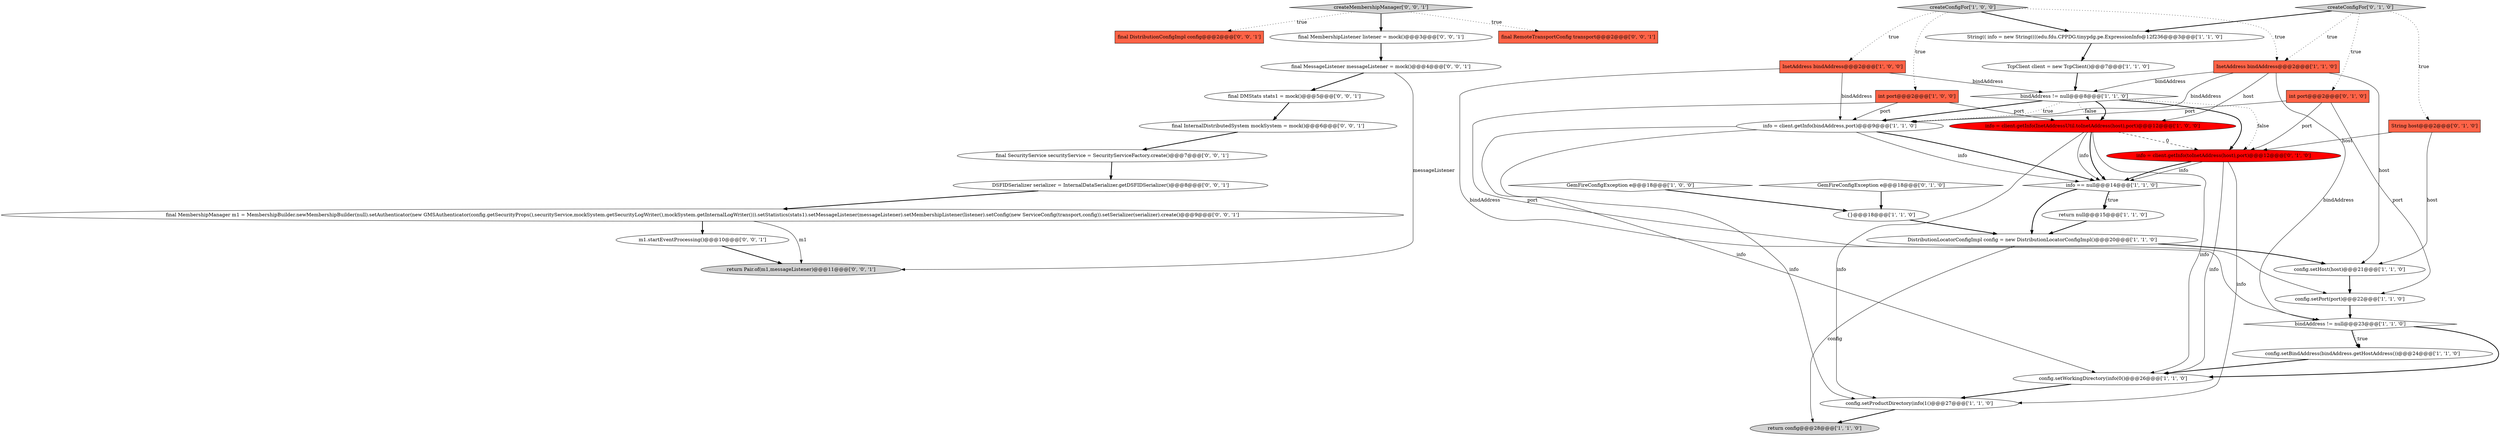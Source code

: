 digraph {
29 [style = filled, label = "createMembershipManager['0', '0', '1']", fillcolor = lightgray, shape = diamond image = "AAA0AAABBB3BBB"];
11 [style = filled, label = "bindAddress != null@@@23@@@['1', '1', '0']", fillcolor = white, shape = diamond image = "AAA0AAABBB1BBB"];
23 [style = filled, label = "GemFireConfigException e@@@18@@@['0', '1', '0']", fillcolor = white, shape = diamond image = "AAA0AAABBB2BBB"];
2 [style = filled, label = "bindAddress != null@@@8@@@['1', '1', '0']", fillcolor = white, shape = diamond image = "AAA0AAABBB1BBB"];
33 [style = filled, label = "final DistributionConfigImpl config@@@2@@@['0', '0', '1']", fillcolor = tomato, shape = box image = "AAA0AAABBB3BBB"];
34 [style = filled, label = "final SecurityService securityService = SecurityServiceFactory.create()@@@7@@@['0', '0', '1']", fillcolor = white, shape = ellipse image = "AAA0AAABBB3BBB"];
8 [style = filled, label = "return config@@@28@@@['1', '1', '0']", fillcolor = lightgray, shape = ellipse image = "AAA0AAABBB1BBB"];
27 [style = filled, label = "final DMStats stats1 = mock()@@@5@@@['0', '0', '1']", fillcolor = white, shape = ellipse image = "AAA0AAABBB3BBB"];
5 [style = filled, label = "InetAddress bindAddress@@@2@@@['1', '0', '0']", fillcolor = tomato, shape = box image = "AAA0AAABBB1BBB"];
17 [style = filled, label = "DistributionLocatorConfigImpl config = new DistributionLocatorConfigImpl()@@@20@@@['1', '1', '0']", fillcolor = white, shape = ellipse image = "AAA0AAABBB1BBB"];
25 [style = filled, label = "int port@@@2@@@['0', '1', '0']", fillcolor = tomato, shape = box image = "AAA0AAABBB2BBB"];
20 [style = filled, label = "config.setBindAddress(bindAddress.getHostAddress())@@@24@@@['1', '1', '0']", fillcolor = white, shape = ellipse image = "AAA0AAABBB1BBB"];
15 [style = filled, label = "InetAddress bindAddress@@@2@@@['1', '1', '0']", fillcolor = tomato, shape = box image = "AAA0AAABBB1BBB"];
16 [style = filled, label = "return null@@@15@@@['1', '1', '0']", fillcolor = white, shape = ellipse image = "AAA0AAABBB1BBB"];
35 [style = filled, label = "DSFIDSerializer serializer = InternalDataSerializer.getDSFIDSerializer()@@@8@@@['0', '0', '1']", fillcolor = white, shape = ellipse image = "AAA0AAABBB3BBB"];
6 [style = filled, label = "String(( info = new String((((edu.fdu.CPPDG.tinypdg.pe.ExpressionInfo@12f236@@@3@@@['1', '1', '0']", fillcolor = white, shape = ellipse image = "AAA0AAABBB1BBB"];
19 [style = filled, label = "config.setWorkingDirectory(info(0()@@@26@@@['1', '1', '0']", fillcolor = white, shape = ellipse image = "AAA0AAABBB1BBB"];
0 [style = filled, label = "info == null@@@14@@@['1', '1', '0']", fillcolor = white, shape = diamond image = "AAA0AAABBB1BBB"];
37 [style = filled, label = "final MembershipListener listener = mock()@@@3@@@['0', '0', '1']", fillcolor = white, shape = ellipse image = "AAA0AAABBB3BBB"];
32 [style = filled, label = "m1.startEventProcessing()@@@10@@@['0', '0', '1']", fillcolor = white, shape = ellipse image = "AAA0AAABBB3BBB"];
3 [style = filled, label = "info = client.getInfo(InetAddressUtil.toInetAddress(host),port)@@@12@@@['1', '0', '0']", fillcolor = red, shape = ellipse image = "AAA1AAABBB1BBB"];
14 [style = filled, label = "config.setPort(port)@@@22@@@['1', '1', '0']", fillcolor = white, shape = ellipse image = "AAA0AAABBB1BBB"];
26 [style = filled, label = "final RemoteTransportConfig transport@@@2@@@['0', '0', '1']", fillcolor = tomato, shape = box image = "AAA0AAABBB3BBB"];
13 [style = filled, label = "{}@@@18@@@['1', '1', '0']", fillcolor = white, shape = ellipse image = "AAA0AAABBB1BBB"];
9 [style = filled, label = "int port@@@2@@@['1', '0', '0']", fillcolor = tomato, shape = box image = "AAA0AAABBB1BBB"];
36 [style = filled, label = "return Pair.of(m1,messageListener)@@@11@@@['0', '0', '1']", fillcolor = lightgray, shape = ellipse image = "AAA0AAABBB3BBB"];
7 [style = filled, label = "GemFireConfigException e@@@18@@@['1', '0', '0']", fillcolor = white, shape = diamond image = "AAA0AAABBB1BBB"];
18 [style = filled, label = "config.setProductDirectory(info(1()@@@27@@@['1', '1', '0']", fillcolor = white, shape = ellipse image = "AAA0AAABBB1BBB"];
24 [style = filled, label = "createConfigFor['0', '1', '0']", fillcolor = lightgray, shape = diamond image = "AAA0AAABBB2BBB"];
28 [style = filled, label = "final MembershipManager m1 = MembershipBuilder.newMembershipBuilder(null).setAuthenticator(new GMSAuthenticator(config.getSecurityProps(),securityService,mockSystem.getSecurityLogWriter(),mockSystem.getInternalLogWriter())).setStatistics(stats1).setMessageListener(messageListener).setMembershipListener(listener).setConfig(new ServiceConfig(transport,config)).setSerializer(serializer).create()@@@9@@@['0', '0', '1']", fillcolor = white, shape = ellipse image = "AAA0AAABBB3BBB"];
30 [style = filled, label = "final InternalDistributedSystem mockSystem = mock()@@@6@@@['0', '0', '1']", fillcolor = white, shape = ellipse image = "AAA0AAABBB3BBB"];
31 [style = filled, label = "final MessageListener messageListener = mock()@@@4@@@['0', '0', '1']", fillcolor = white, shape = ellipse image = "AAA0AAABBB3BBB"];
10 [style = filled, label = "info = client.getInfo(bindAddress,port)@@@9@@@['1', '1', '0']", fillcolor = white, shape = ellipse image = "AAA0AAABBB1BBB"];
4 [style = filled, label = "config.setHost(host)@@@21@@@['1', '1', '0']", fillcolor = white, shape = ellipse image = "AAA0AAABBB1BBB"];
22 [style = filled, label = "info = client.getInfo(toInetAddress(host),port)@@@12@@@['0', '1', '0']", fillcolor = red, shape = ellipse image = "AAA1AAABBB2BBB"];
12 [style = filled, label = "TcpClient client = new TcpClient()@@@7@@@['1', '1', '0']", fillcolor = white, shape = ellipse image = "AAA0AAABBB1BBB"];
1 [style = filled, label = "createConfigFor['1', '0', '0']", fillcolor = lightgray, shape = diamond image = "AAA0AAABBB1BBB"];
21 [style = filled, label = "String host@@@2@@@['0', '1', '0']", fillcolor = tomato, shape = box image = "AAA0AAABBB2BBB"];
7->13 [style = bold, label=""];
11->20 [style = bold, label=""];
0->16 [style = bold, label=""];
4->14 [style = bold, label=""];
19->18 [style = bold, label=""];
17->8 [style = solid, label="config"];
3->18 [style = solid, label="info"];
24->25 [style = dotted, label="true"];
3->19 [style = solid, label="info"];
0->17 [style = bold, label=""];
10->19 [style = solid, label="info"];
31->36 [style = solid, label="messageListener"];
2->3 [style = bold, label=""];
27->30 [style = bold, label=""];
2->3 [style = dotted, label="false"];
9->14 [style = solid, label="port"];
17->4 [style = bold, label=""];
30->34 [style = bold, label=""];
15->3 [style = solid, label="host"];
29->37 [style = bold, label=""];
16->17 [style = bold, label=""];
3->22 [style = dashed, label="0"];
9->10 [style = solid, label="port"];
11->19 [style = bold, label=""];
2->10 [style = bold, label=""];
22->18 [style = solid, label="info"];
29->26 [style = dotted, label="true"];
25->14 [style = solid, label="port"];
3->0 [style = bold, label=""];
21->22 [style = solid, label="host"];
28->32 [style = bold, label=""];
15->2 [style = solid, label="bindAddress"];
35->28 [style = bold, label=""];
11->20 [style = dotted, label="true"];
13->17 [style = bold, label=""];
15->10 [style = solid, label="bindAddress"];
12->2 [style = bold, label=""];
5->2 [style = solid, label="bindAddress"];
1->6 [style = bold, label=""];
22->0 [style = bold, label=""];
3->0 [style = solid, label="info"];
25->22 [style = solid, label="port"];
31->27 [style = bold, label=""];
37->31 [style = bold, label=""];
23->13 [style = bold, label=""];
2->22 [style = dotted, label="false"];
1->15 [style = dotted, label="true"];
1->9 [style = dotted, label="true"];
10->0 [style = bold, label=""];
9->3 [style = solid, label="port"];
10->18 [style = solid, label="info"];
24->15 [style = dotted, label="true"];
28->36 [style = solid, label="m1"];
5->10 [style = solid, label="bindAddress"];
32->36 [style = bold, label=""];
15->11 [style = solid, label="bindAddress"];
29->33 [style = dotted, label="true"];
10->0 [style = solid, label="info"];
25->10 [style = solid, label="port"];
18->8 [style = bold, label=""];
34->35 [style = bold, label=""];
0->16 [style = dotted, label="true"];
2->22 [style = bold, label=""];
20->19 [style = bold, label=""];
5->11 [style = solid, label="bindAddress"];
24->6 [style = bold, label=""];
24->21 [style = dotted, label="true"];
14->11 [style = bold, label=""];
1->5 [style = dotted, label="true"];
22->19 [style = solid, label="info"];
22->0 [style = solid, label="info"];
21->4 [style = solid, label="host"];
2->10 [style = dotted, label="true"];
15->4 [style = solid, label="host"];
6->12 [style = bold, label=""];
}
